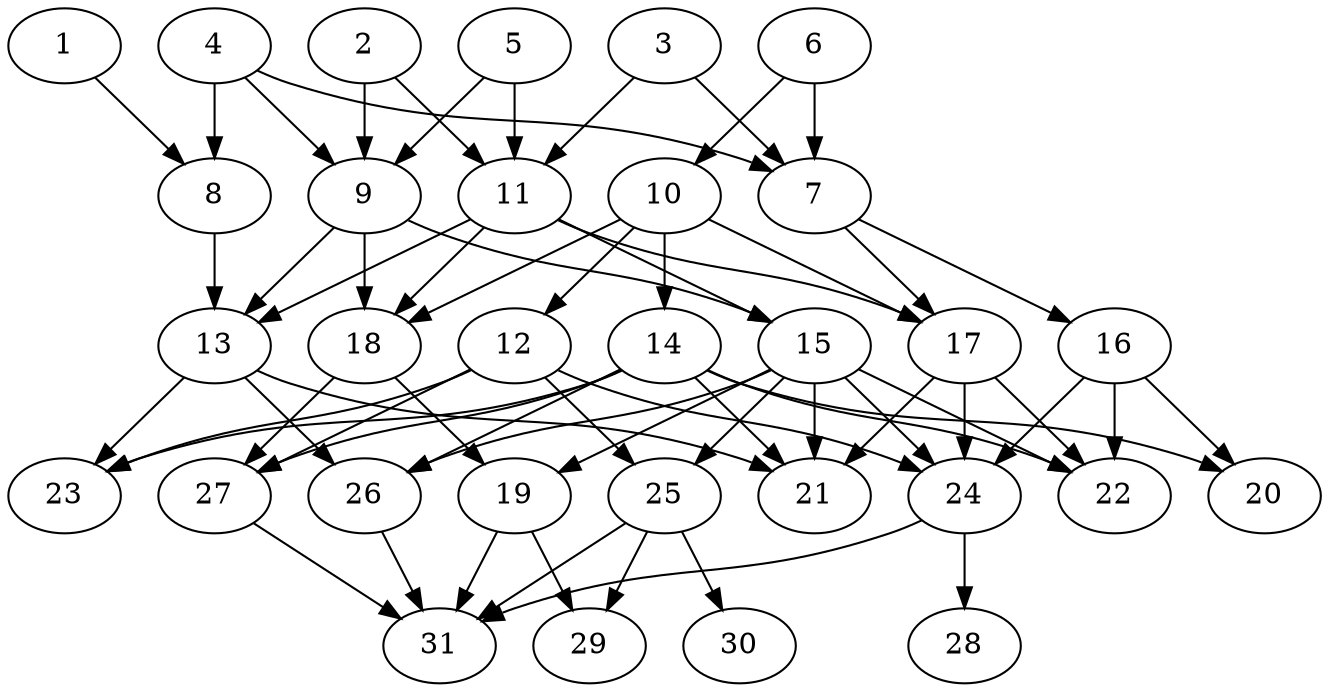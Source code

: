 // DAG (tier=2-normal, mode=compute, n=31, ccr=0.354, fat=0.650, density=0.563, regular=0.575, jump=0.143, mindata=524288, maxdata=8388608)
// DAG automatically generated by daggen at Sun Aug 24 16:33:33 2025
// /home/ermia/Project/Environments/daggen/bin/daggen --dot --ccr 0.354 --fat 0.650 --regular 0.575 --density 0.563 --jump 0.143 --mindata 524288 --maxdata 8388608 -n 31 
digraph G {
  1 [size="2260690536389467", alpha="0.04", expect_size="1130345268194733"]
  1 -> 8 [size ="142599029522432"]
  2 [size="15105582330301644", alpha="0.04", expect_size="7552791165150822"]
  2 -> 9 [size ="295681394737152"]
  2 -> 11 [size ="295681394737152"]
  3 [size="9196376818779684864", alpha="0.01", expect_size="4598188409389842432"]
  3 -> 7 [size ="35115686166528"]
  3 -> 11 [size ="35115686166528"]
  4 [size="170922727576255904", alpha="0.17", expect_size="85461363788127952"]
  4 -> 7 [size ="186805584396288"]
  4 -> 8 [size ="186805584396288"]
  4 -> 9 [size ="186805584396288"]
  5 [size="9248859598820154", alpha="0.15", expect_size="4624429799410077"]
  5 -> 9 [size ="359672506744832"]
  5 -> 11 [size ="359672506744832"]
  6 [size="125256198480582640", alpha="0.04", expect_size="62628099240291320"]
  6 -> 7 [size ="204878026637312"]
  6 -> 10 [size ="204878026637312"]
  7 [size="79608220204058804224", alpha="0.11", expect_size="39804110102029402112"]
  7 -> 16 [size ="148045517815808"]
  7 -> 17 [size ="148045517815808"]
  8 [size="1195211765652139008", alpha="0.06", expect_size="597605882826069504"]
  8 -> 13 [size ="417289702735872"]
  9 [size="441687847350772", alpha="0.17", expect_size="220843923675386"]
  9 -> 13 [size ="17201880891392"]
  9 -> 15 [size ="17201880891392"]
  9 -> 18 [size ="17201880891392"]
  10 [size="16126183352113986", alpha="0.06", expect_size="8063091676056993"]
  10 -> 12 [size ="11385228492800"]
  10 -> 14 [size ="11385228492800"]
  10 -> 17 [size ="11385228492800"]
  10 -> 18 [size ="11385228492800"]
  11 [size="2477350387833178", alpha="0.19", expect_size="1238675193916589"]
  11 -> 13 [size ="101706201300992"]
  11 -> 15 [size ="101706201300992"]
  11 -> 17 [size ="101706201300992"]
  11 -> 18 [size ="101706201300992"]
  12 [size="96740000771696754688", alpha="0.06", expect_size="48370000385848377344"]
  12 -> 23 [size ="168588279283712"]
  12 -> 24 [size ="168588279283712"]
  12 -> 25 [size ="168588279283712"]
  12 -> 27 [size ="168588279283712"]
  13 [size="876366682661137280", alpha="0.07", expect_size="438183341330568640"]
  13 -> 21 [size ="330306682880000"]
  13 -> 23 [size ="330306682880000"]
  13 -> 26 [size ="330306682880000"]
  14 [size="4099393529870014", alpha="0.10", expect_size="2049696764935007"]
  14 -> 20 [size ="2668382650368"]
  14 -> 21 [size ="2668382650368"]
  14 -> 22 [size ="2668382650368"]
  14 -> 23 [size ="2668382650368"]
  14 -> 26 [size ="2668382650368"]
  14 -> 27 [size ="2668382650368"]
  15 [size="77582131448297136", alpha="0.01", expect_size="38791065724148568"]
  15 -> 19 [size ="30988222595072"]
  15 -> 21 [size ="30988222595072"]
  15 -> 22 [size ="30988222595072"]
  15 -> 24 [size ="30988222595072"]
  15 -> 25 [size ="30988222595072"]
  15 -> 26 [size ="30988222595072"]
  16 [size="23852090762618064", alpha="0.01", expect_size="11926045381309032"]
  16 -> 20 [size ="467841258094592"]
  16 -> 22 [size ="467841258094592"]
  16 -> 24 [size ="467841258094592"]
  17 [size="636411596765987", alpha="0.03", expect_size="318205798382993"]
  17 -> 21 [size ="11113236267008"]
  17 -> 22 [size ="11113236267008"]
  17 -> 24 [size ="11113236267008"]
  18 [size="5314164389141900", alpha="0.15", expect_size="2657082194570950"]
  18 -> 19 [size ="91462704300032"]
  18 -> 27 [size ="91462704300032"]
  19 [size="7912767001318129664", alpha="0.14", expect_size="3956383500659064832"]
  19 -> 29 [size ="31766953852928"]
  19 -> 31 [size ="31766953852928"]
  20 [size="61999231951331808", alpha="0.19", expect_size="30999615975665904"]
  21 [size="1062124494365113", alpha="0.08", expect_size="531062247182556"]
  22 [size="558474722502077824", alpha="0.16", expect_size="279237361251038912"]
  23 [size="266572727744200704000", alpha="0.13", expect_size="133286363872100352000"]
  24 [size="221872330984046723072", alpha="0.16", expect_size="110936165492023361536"]
  24 -> 28 [size ="293196479332352"]
  24 -> 31 [size ="293196479332352"]
  25 [size="14492588377079452", alpha="0.09", expect_size="7246294188539726"]
  25 -> 29 [size ="9514568908800"]
  25 -> 30 [size ="9514568908800"]
  25 -> 31 [size ="9514568908800"]
  26 [size="164700672793922688", alpha="0.12", expect_size="82350336396961344"]
  26 -> 31 [size ="121961711665152"]
  27 [size="1959588689809818", alpha="0.08", expect_size="979794344904909"]
  27 -> 31 [size ="34534565347328"]
  28 [size="100219160254569216", alpha="0.15", expect_size="50109580127284608"]
  29 [size="4432731385556016", alpha="0.20", expect_size="2216365692778008"]
  30 [size="70505613455503664", alpha="0.06", expect_size="35252806727751832"]
  31 [size="22169414988821996", alpha="0.13", expect_size="11084707494410998"]
}